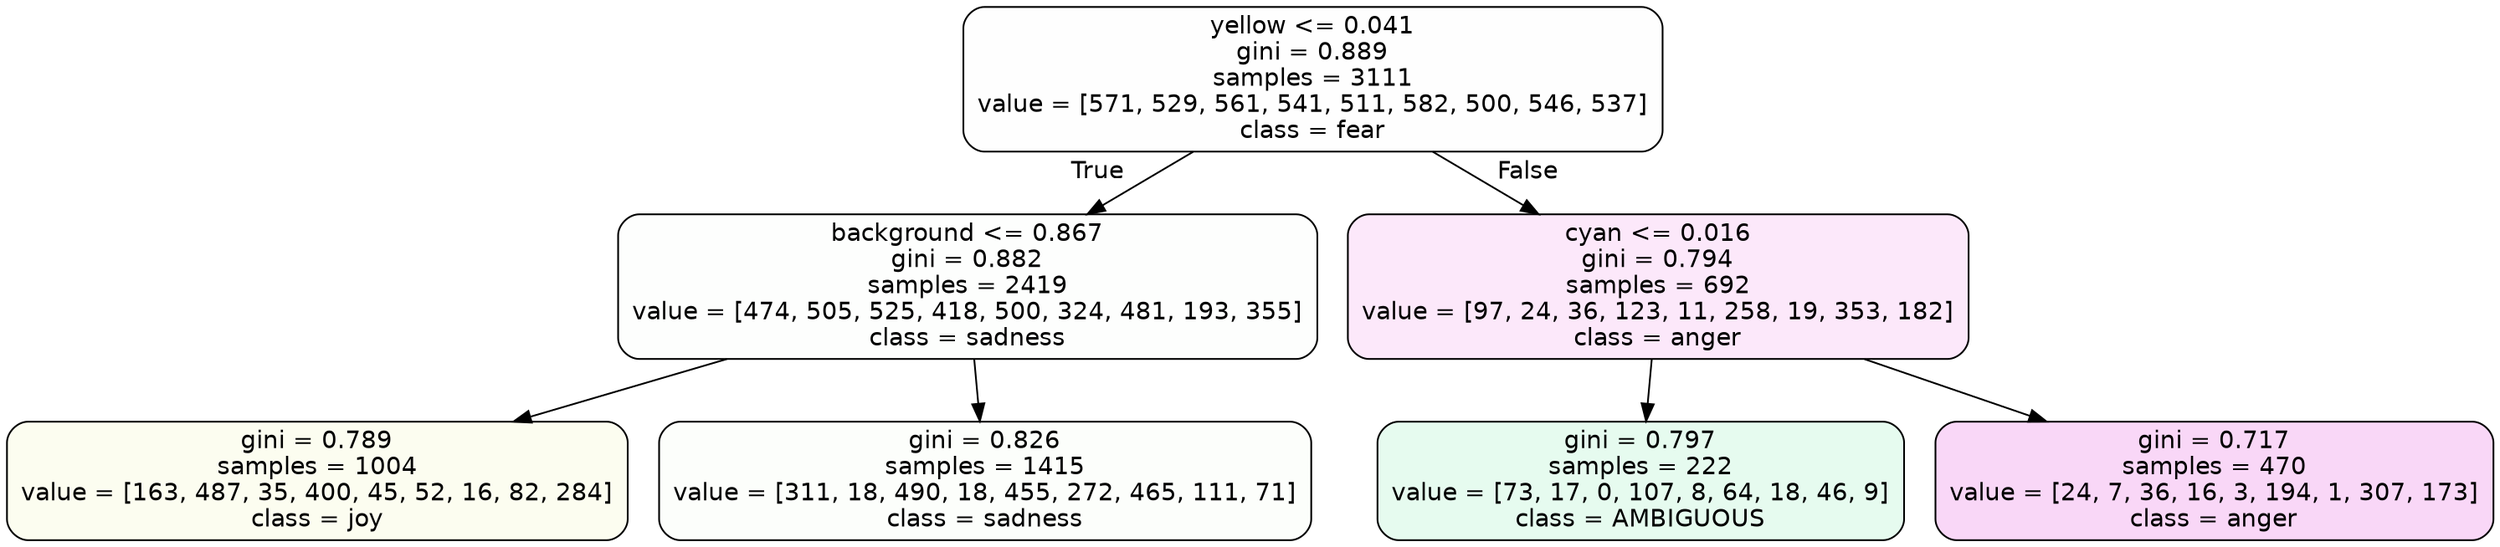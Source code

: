 digraph Tree {
node [shape=box, style="filled, rounded", color="black", fontname=helvetica] ;
edge [fontname=helvetica] ;
0 [label="yellow <= 0.041\ngini = 0.889\nsamples = 3111\nvalue = [571, 529, 561, 541, 511, 582, 500, 546, 537]\nclass = fear", fillcolor="#3964e501"] ;
1 [label="background <= 0.867\ngini = 0.882\nsamples = 2419\nvalue = [474, 505, 525, 418, 500, 324, 481, 193, 355]\nclass = sadness", fillcolor="#64e53902"] ;
0 -> 1 [labeldistance=2.5, labelangle=45, headlabel="True"] ;
2 [label="gini = 0.789\nsamples = 1004\nvalue = [163, 487, 35, 400, 45, 52, 16, 82, 284]\nclass = joy", fillcolor="#d7e53913"] ;
1 -> 2 ;
3 [label="gini = 0.826\nsamples = 1415\nvalue = [311, 18, 490, 18, 455, 272, 465, 111, 71]\nclass = sadness", fillcolor="#64e53904"] ;
1 -> 3 ;
4 [label="cyan <= 0.016\ngini = 0.794\nsamples = 692\nvalue = [97, 24, 36, 123, 11, 258, 19, 353, 182]\nclass = anger", fillcolor="#e539d71d"] ;
0 -> 4 [labeldistance=2.5, labelangle=-45, headlabel="False"] ;
5 [label="gini = 0.797\nsamples = 222\nvalue = [73, 17, 0, 107, 8, 64, 18, 46, 9]\nclass = AMBIGUOUS", fillcolor="#39e58120"] ;
4 -> 5 ;
6 [label="gini = 0.717\nsamples = 470\nvalue = [24, 7, 36, 16, 3, 194, 1, 307, 173]\nclass = anger", fillcolor="#e539d733"] ;
4 -> 6 ;
}